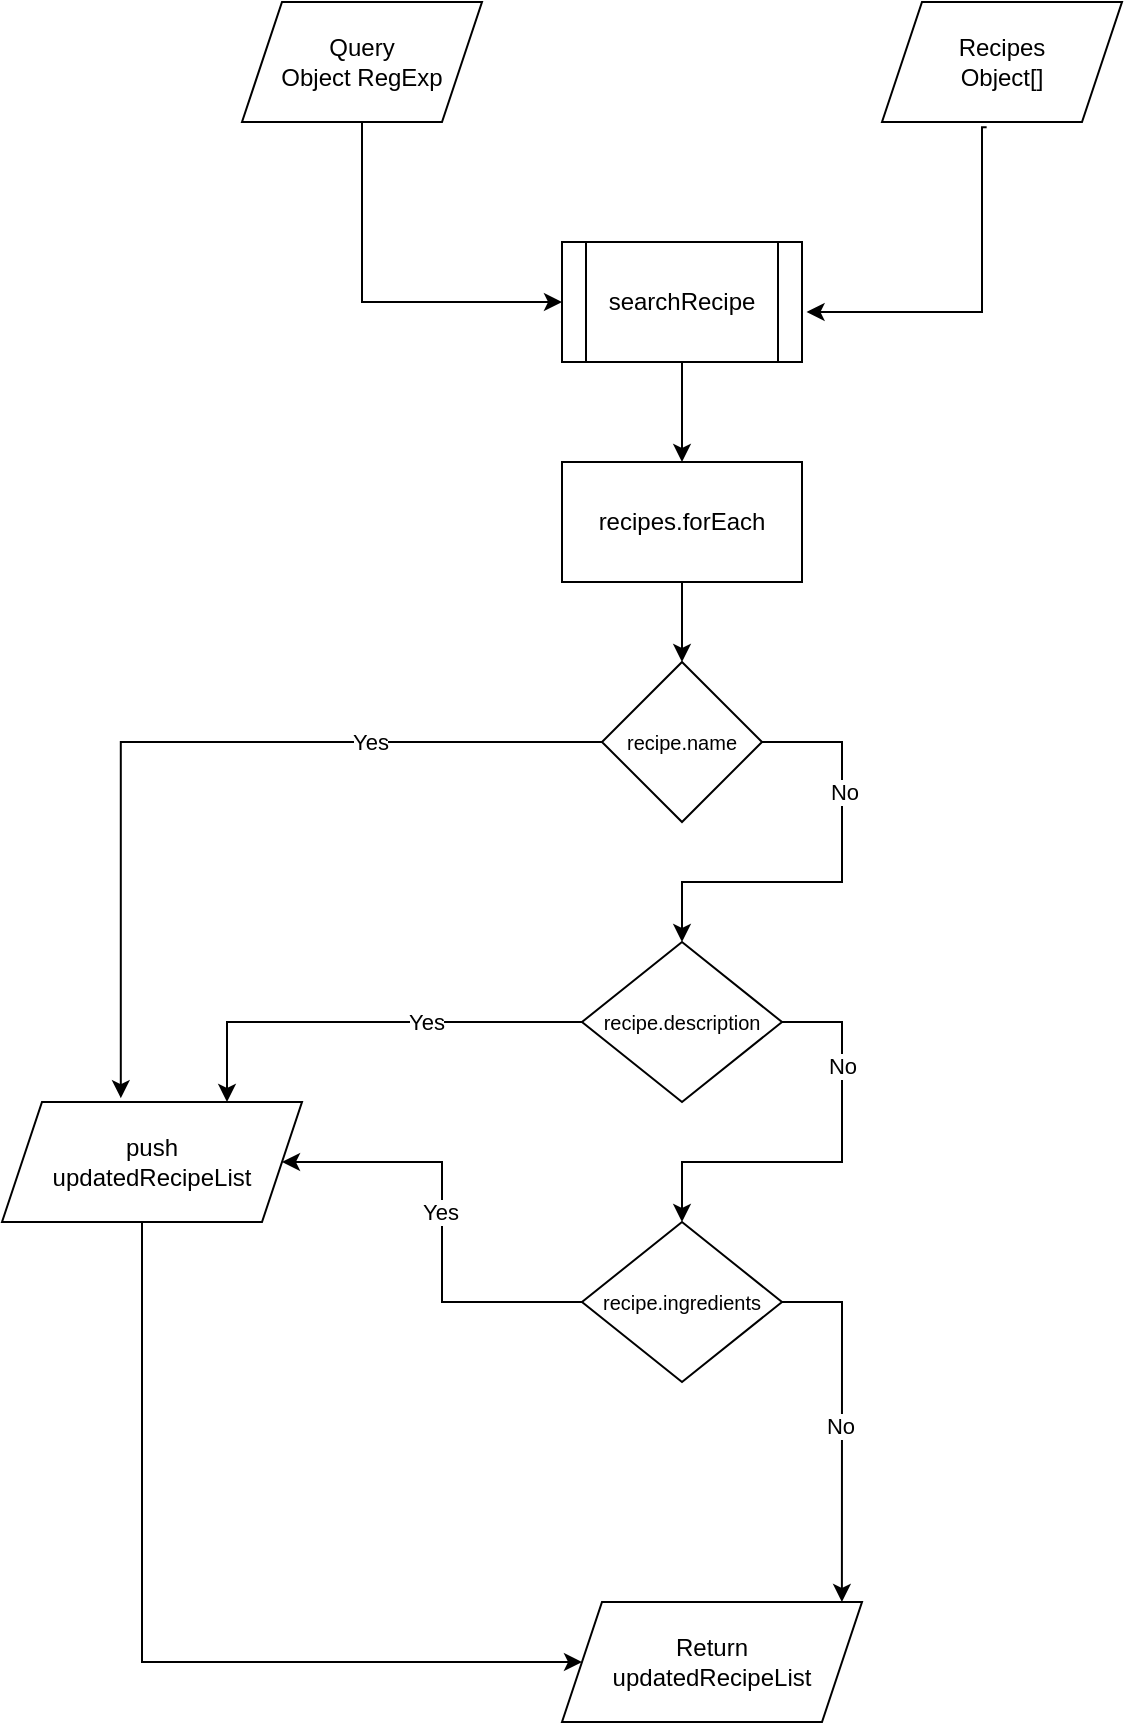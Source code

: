 <mxfile version="21.0.6" type="google"><diagram name="Page-1" id="hFO33dUEo_Vdk55Po62G"><mxGraphModel grid="1" page="1" gridSize="10" guides="1" tooltips="1" connect="1" arrows="1" fold="1" pageScale="1" pageWidth="827" pageHeight="1169" math="0" shadow="0"><root><mxCell id="0"/><mxCell id="1" parent="0"/><mxCell id="FaEQk9nRxKiu8nB4T-Ul-5" value="searchRecipe" style="shape=process;whiteSpace=wrap;html=1;backgroundOutline=1;" vertex="1" parent="1"><mxGeometry x="300" y="190" width="120" height="60" as="geometry"/></mxCell><mxCell id="FaEQk9nRxKiu8nB4T-Ul-6" value="Query&lt;br&gt;Object RegExp" style="shape=parallelogram;perimeter=parallelogramPerimeter;whiteSpace=wrap;html=1;fixedSize=1;" vertex="1" parent="1"><mxGeometry x="140" y="70" width="120" height="60" as="geometry"/></mxCell><mxCell id="FaEQk9nRxKiu8nB4T-Ul-7" value="Recipes&lt;br&gt;Object[]" style="shape=parallelogram;perimeter=parallelogramPerimeter;whiteSpace=wrap;html=1;fixedSize=1;" vertex="1" parent="1"><mxGeometry x="460" y="70" width="120" height="60" as="geometry"/></mxCell><mxCell id="FaEQk9nRxKiu8nB4T-Ul-8" value="push&lt;br&gt;updatedRecipeList" style="shape=parallelogram;perimeter=parallelogramPerimeter;whiteSpace=wrap;html=1;fixedSize=1;" vertex="1" parent="1"><mxGeometry x="20" y="620" width="150" height="60" as="geometry"/></mxCell><mxCell id="FaEQk9nRxKiu8nB4T-Ul-9" value="recipes.forEach" style="rounded=0;whiteSpace=wrap;html=1;" vertex="1" parent="1"><mxGeometry x="300" y="300" width="120" height="60" as="geometry"/></mxCell><mxCell id="FaEQk9nRxKiu8nB4T-Ul-10" value="&lt;font style=&quot;font-size: 10px;&quot;&gt;recipe.name&lt;/font&gt;" style="rhombus;whiteSpace=wrap;html=1;" vertex="1" parent="1"><mxGeometry x="320" y="400" width="80" height="80" as="geometry"/></mxCell><mxCell id="FaEQk9nRxKiu8nB4T-Ul-11" value="&lt;font style=&quot;font-size: 10px;&quot;&gt;recipe.description&lt;/font&gt;" style="rhombus;whiteSpace=wrap;html=1;" vertex="1" parent="1"><mxGeometry x="310" y="540" width="100" height="80" as="geometry"/></mxCell><mxCell id="FaEQk9nRxKiu8nB4T-Ul-12" value="&lt;font style=&quot;font-size: 10px;&quot;&gt;recipe.ingredients&lt;/font&gt;" style="rhombus;whiteSpace=wrap;html=1;" vertex="1" parent="1"><mxGeometry x="310" y="680" width="100" height="80" as="geometry"/></mxCell><mxCell id="FaEQk9nRxKiu8nB4T-Ul-14" value="Return&lt;br&gt;updatedRecipeList" style="shape=parallelogram;perimeter=parallelogramPerimeter;whiteSpace=wrap;html=1;fixedSize=1;" vertex="1" parent="1"><mxGeometry x="300" y="870" width="150" height="60" as="geometry"/></mxCell><mxCell id="FaEQk9nRxKiu8nB4T-Ul-15" value="" style="endArrow=classic;html=1;rounded=0;exitX=0.5;exitY=1;exitDx=0;exitDy=0;entryX=0;entryY=0.5;entryDx=0;entryDy=0;edgeStyle=orthogonalEdgeStyle;" edge="1" parent="1" source="FaEQk9nRxKiu8nB4T-Ul-6" target="FaEQk9nRxKiu8nB4T-Ul-5"><mxGeometry width="50" height="50" relative="1" as="geometry"><mxPoint x="460" y="260" as="sourcePoint"/><mxPoint x="510" y="210" as="targetPoint"/></mxGeometry></mxCell><mxCell id="FaEQk9nRxKiu8nB4T-Ul-16" value="" style="endArrow=classic;html=1;rounded=0;exitX=0;exitY=0.5;exitDx=0;exitDy=0;entryX=1;entryY=0.5;entryDx=0;entryDy=0;edgeStyle=orthogonalEdgeStyle;" edge="1" parent="1" source="FaEQk9nRxKiu8nB4T-Ul-12" target="FaEQk9nRxKiu8nB4T-Ul-8"><mxGeometry width="50" height="50" relative="1" as="geometry"><mxPoint x="270" y="470" as="sourcePoint"/><mxPoint x="330" y="560" as="targetPoint"/></mxGeometry></mxCell><mxCell id="V_cgS5lUgMlAPuz1nPsN-5" value="Yes" style="edgeLabel;html=1;align=center;verticalAlign=middle;resizable=0;points=[];" connectable="0" vertex="1" parent="FaEQk9nRxKiu8nB4T-Ul-16"><mxGeometry x="0.045" y="1" relative="1" as="geometry"><mxPoint as="offset"/></mxGeometry></mxCell><mxCell id="FaEQk9nRxKiu8nB4T-Ul-17" value="" style="endArrow=classic;html=1;rounded=0;exitX=0.5;exitY=1;exitDx=0;exitDy=0;entryX=0.5;entryY=0;entryDx=0;entryDy=0;" edge="1" parent="1" source="FaEQk9nRxKiu8nB4T-Ul-5" target="FaEQk9nRxKiu8nB4T-Ul-9"><mxGeometry width="50" height="50" relative="1" as="geometry"><mxPoint x="210" y="210" as="sourcePoint"/><mxPoint x="270" y="300" as="targetPoint"/></mxGeometry></mxCell><mxCell id="FaEQk9nRxKiu8nB4T-Ul-18" value="" style="endArrow=classic;html=1;rounded=0;exitX=0.436;exitY=1.043;exitDx=0;exitDy=0;entryX=1.019;entryY=0.583;entryDx=0;entryDy=0;exitPerimeter=0;entryPerimeter=0;edgeStyle=orthogonalEdgeStyle;" edge="1" parent="1" source="FaEQk9nRxKiu8nB4T-Ul-7" target="FaEQk9nRxKiu8nB4T-Ul-5"><mxGeometry width="50" height="50" relative="1" as="geometry"><mxPoint x="600" y="190" as="sourcePoint"/><mxPoint x="660" y="280" as="targetPoint"/><Array as="points"><mxPoint x="510" y="133"/><mxPoint x="510" y="225"/></Array></mxGeometry></mxCell><mxCell id="FaEQk9nRxKiu8nB4T-Ul-19" value="" style="endArrow=classic;html=1;rounded=0;exitX=0.5;exitY=1;exitDx=0;exitDy=0;entryX=0.5;entryY=0;entryDx=0;entryDy=0;" edge="1" parent="1" source="FaEQk9nRxKiu8nB4T-Ul-9" target="FaEQk9nRxKiu8nB4T-Ul-10"><mxGeometry width="50" height="50" relative="1" as="geometry"><mxPoint x="190" y="250" as="sourcePoint"/><mxPoint x="250" y="340" as="targetPoint"/></mxGeometry></mxCell><mxCell id="FaEQk9nRxKiu8nB4T-Ul-20" value="" style="endArrow=classic;html=1;rounded=0;exitX=0;exitY=0.5;exitDx=0;exitDy=0;entryX=0.396;entryY=-0.032;entryDx=0;entryDy=0;entryPerimeter=0;edgeStyle=orthogonalEdgeStyle;" edge="1" parent="1" source="FaEQk9nRxKiu8nB4T-Ul-10" target="FaEQk9nRxKiu8nB4T-Ul-8"><mxGeometry width="50" height="50" relative="1" as="geometry"><mxPoint x="280" y="480" as="sourcePoint"/><mxPoint x="340" y="570" as="targetPoint"/><Array as="points"><mxPoint x="79" y="440"/></Array></mxGeometry></mxCell><mxCell id="V_cgS5lUgMlAPuz1nPsN-1" value="Yes" style="edgeLabel;html=1;align=center;verticalAlign=middle;resizable=0;points=[];" connectable="0" vertex="1" parent="FaEQk9nRxKiu8nB4T-Ul-20"><mxGeometry x="-0.443" relative="1" as="geometry"><mxPoint as="offset"/></mxGeometry></mxCell><mxCell id="FaEQk9nRxKiu8nB4T-Ul-21" value="" style="endArrow=classic;html=1;rounded=0;entryX=0;entryY=0.5;entryDx=0;entryDy=0;edgeStyle=orthogonalEdgeStyle;" edge="1" parent="1" target="FaEQk9nRxKiu8nB4T-Ul-14"><mxGeometry width="50" height="50" relative="1" as="geometry"><mxPoint x="90" y="690" as="sourcePoint"/><mxPoint x="340" y="570" as="targetPoint"/><Array as="points"><mxPoint x="90" y="680"/><mxPoint x="90" y="900"/></Array></mxGeometry></mxCell><mxCell id="FaEQk9nRxKiu8nB4T-Ul-22" value="" style="endArrow=classic;html=1;rounded=0;exitX=1;exitY=0.5;exitDx=0;exitDy=0;edgeStyle=orthogonalEdgeStyle;entryX=0.933;entryY=0;entryDx=0;entryDy=0;entryPerimeter=0;" edge="1" parent="1" source="FaEQk9nRxKiu8nB4T-Ul-12" target="FaEQk9nRxKiu8nB4T-Ul-14"><mxGeometry width="50" height="50" relative="1" as="geometry"><mxPoint x="590" y="495" as="sourcePoint"/><mxPoint x="440" y="850" as="targetPoint"/><Array as="points"><mxPoint x="440" y="720"/></Array></mxGeometry></mxCell><mxCell id="V_cgS5lUgMlAPuz1nPsN-6" value="No" style="edgeLabel;html=1;align=center;verticalAlign=middle;resizable=0;points=[];" connectable="0" vertex="1" parent="FaEQk9nRxKiu8nB4T-Ul-22"><mxGeometry x="0.018" y="-1" relative="1" as="geometry"><mxPoint as="offset"/></mxGeometry></mxCell><mxCell id="FaEQk9nRxKiu8nB4T-Ul-23" value="" style="endArrow=classic;html=1;rounded=0;exitX=1;exitY=0.5;exitDx=0;exitDy=0;entryX=0.5;entryY=0;entryDx=0;entryDy=0;edgeStyle=orthogonalEdgeStyle;" edge="1" parent="1" source="FaEQk9nRxKiu8nB4T-Ul-11" target="FaEQk9nRxKiu8nB4T-Ul-12"><mxGeometry width="50" height="50" relative="1" as="geometry"><mxPoint x="280" y="480" as="sourcePoint"/><mxPoint x="340" y="570" as="targetPoint"/><Array as="points"><mxPoint x="440" y="580"/><mxPoint x="440" y="650"/><mxPoint x="360" y="650"/></Array></mxGeometry></mxCell><mxCell id="V_cgS5lUgMlAPuz1nPsN-4" value="No" style="edgeLabel;html=1;align=center;verticalAlign=middle;resizable=0;points=[];" connectable="0" vertex="1" parent="FaEQk9nRxKiu8nB4T-Ul-23"><mxGeometry x="-0.505" relative="1" as="geometry"><mxPoint as="offset"/></mxGeometry></mxCell><mxCell id="FaEQk9nRxKiu8nB4T-Ul-24" value="" style="endArrow=classic;html=1;rounded=0;exitX=1;exitY=0.5;exitDx=0;exitDy=0;entryX=0.5;entryY=0;entryDx=0;entryDy=0;edgeStyle=orthogonalEdgeStyle;" edge="1" parent="1" source="FaEQk9nRxKiu8nB4T-Ul-10" target="FaEQk9nRxKiu8nB4T-Ul-11"><mxGeometry width="50" height="50" relative="1" as="geometry"><mxPoint x="290" y="490" as="sourcePoint"/><mxPoint x="350" y="580" as="targetPoint"/><Array as="points"><mxPoint x="440" y="440"/><mxPoint x="440" y="510"/><mxPoint x="360" y="510"/></Array></mxGeometry></mxCell><mxCell id="V_cgS5lUgMlAPuz1nPsN-2" value="No" style="edgeLabel;html=1;align=center;verticalAlign=middle;resizable=0;points=[];" connectable="0" vertex="1" parent="FaEQk9nRxKiu8nB4T-Ul-24"><mxGeometry x="-0.412" y="1" relative="1" as="geometry"><mxPoint as="offset"/></mxGeometry></mxCell><mxCell id="FaEQk9nRxKiu8nB4T-Ul-25" value="" style="endArrow=classic;html=1;rounded=0;exitX=0;exitY=0.5;exitDx=0;exitDy=0;entryX=0.75;entryY=0;entryDx=0;entryDy=0;edgeStyle=orthogonalEdgeStyle;" edge="1" parent="1" source="FaEQk9nRxKiu8nB4T-Ul-11" target="FaEQk9nRxKiu8nB4T-Ul-8"><mxGeometry width="50" height="50" relative="1" as="geometry"><mxPoint x="360" y="495" as="sourcePoint"/><mxPoint x="420" y="585" as="targetPoint"/></mxGeometry></mxCell><mxCell id="V_cgS5lUgMlAPuz1nPsN-3" value="Yes" style="edgeLabel;html=1;align=center;verticalAlign=middle;resizable=0;points=[];" connectable="0" vertex="1" parent="FaEQk9nRxKiu8nB4T-Ul-25"><mxGeometry x="-0.28" relative="1" as="geometry"><mxPoint as="offset"/></mxGeometry></mxCell></root></mxGraphModel></diagram></mxfile>
